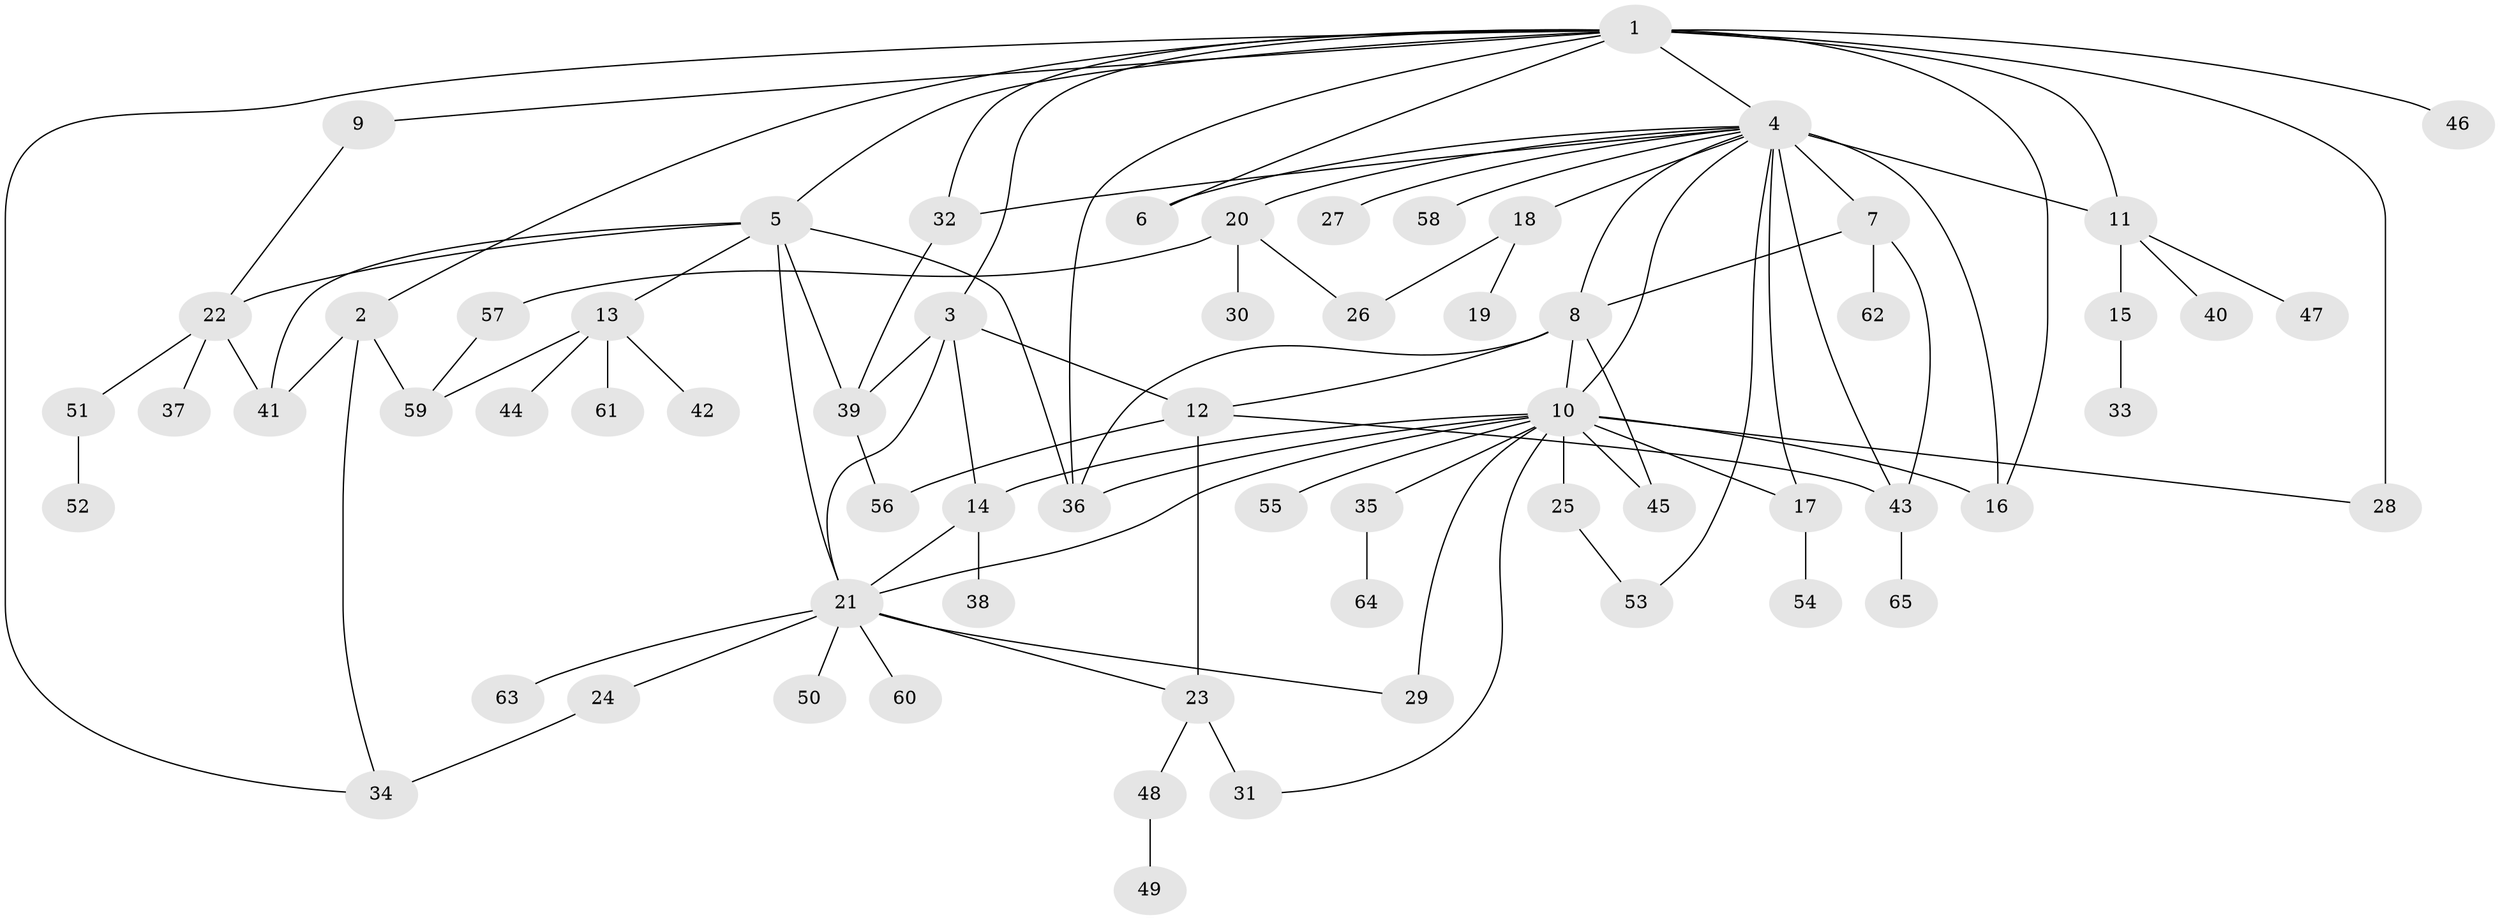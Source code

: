 // original degree distribution, {19: 0.007751937984496124, 3: 0.10852713178294573, 4: 0.05426356589147287, 23: 0.007751937984496124, 8: 0.007751937984496124, 2: 0.18604651162790697, 6: 0.03875968992248062, 7: 0.015503875968992248, 18: 0.007751937984496124, 1: 0.5193798449612403, 5: 0.03875968992248062, 12: 0.007751937984496124}
// Generated by graph-tools (version 1.1) at 2025/35/03/09/25 02:35:41]
// undirected, 65 vertices, 99 edges
graph export_dot {
graph [start="1"]
  node [color=gray90,style=filled];
  1;
  2;
  3;
  4;
  5;
  6;
  7;
  8;
  9;
  10;
  11;
  12;
  13;
  14;
  15;
  16;
  17;
  18;
  19;
  20;
  21;
  22;
  23;
  24;
  25;
  26;
  27;
  28;
  29;
  30;
  31;
  32;
  33;
  34;
  35;
  36;
  37;
  38;
  39;
  40;
  41;
  42;
  43;
  44;
  45;
  46;
  47;
  48;
  49;
  50;
  51;
  52;
  53;
  54;
  55;
  56;
  57;
  58;
  59;
  60;
  61;
  62;
  63;
  64;
  65;
  1 -- 2 [weight=1.0];
  1 -- 3 [weight=1.0];
  1 -- 4 [weight=1.0];
  1 -- 5 [weight=1.0];
  1 -- 6 [weight=1.0];
  1 -- 9 [weight=1.0];
  1 -- 11 [weight=1.0];
  1 -- 16 [weight=1.0];
  1 -- 28 [weight=4.0];
  1 -- 32 [weight=1.0];
  1 -- 34 [weight=1.0];
  1 -- 36 [weight=1.0];
  1 -- 46 [weight=1.0];
  2 -- 34 [weight=1.0];
  2 -- 41 [weight=2.0];
  2 -- 59 [weight=1.0];
  3 -- 12 [weight=1.0];
  3 -- 14 [weight=1.0];
  3 -- 21 [weight=1.0];
  3 -- 39 [weight=2.0];
  4 -- 6 [weight=1.0];
  4 -- 7 [weight=1.0];
  4 -- 8 [weight=1.0];
  4 -- 10 [weight=1.0];
  4 -- 11 [weight=1.0];
  4 -- 16 [weight=8.0];
  4 -- 17 [weight=1.0];
  4 -- 18 [weight=1.0];
  4 -- 20 [weight=1.0];
  4 -- 27 [weight=1.0];
  4 -- 32 [weight=1.0];
  4 -- 43 [weight=1.0];
  4 -- 53 [weight=1.0];
  4 -- 58 [weight=1.0];
  5 -- 13 [weight=1.0];
  5 -- 21 [weight=1.0];
  5 -- 22 [weight=1.0];
  5 -- 36 [weight=1.0];
  5 -- 39 [weight=1.0];
  5 -- 41 [weight=1.0];
  7 -- 8 [weight=1.0];
  7 -- 43 [weight=1.0];
  7 -- 62 [weight=2.0];
  8 -- 10 [weight=1.0];
  8 -- 12 [weight=1.0];
  8 -- 36 [weight=1.0];
  8 -- 45 [weight=1.0];
  9 -- 22 [weight=1.0];
  10 -- 14 [weight=1.0];
  10 -- 16 [weight=1.0];
  10 -- 17 [weight=1.0];
  10 -- 21 [weight=1.0];
  10 -- 25 [weight=3.0];
  10 -- 28 [weight=1.0];
  10 -- 29 [weight=2.0];
  10 -- 31 [weight=1.0];
  10 -- 35 [weight=1.0];
  10 -- 36 [weight=1.0];
  10 -- 45 [weight=1.0];
  10 -- 55 [weight=1.0];
  11 -- 15 [weight=1.0];
  11 -- 40 [weight=1.0];
  11 -- 47 [weight=1.0];
  12 -- 23 [weight=1.0];
  12 -- 43 [weight=1.0];
  12 -- 56 [weight=1.0];
  13 -- 42 [weight=1.0];
  13 -- 44 [weight=1.0];
  13 -- 59 [weight=1.0];
  13 -- 61 [weight=1.0];
  14 -- 21 [weight=1.0];
  14 -- 38 [weight=1.0];
  15 -- 33 [weight=1.0];
  17 -- 54 [weight=1.0];
  18 -- 19 [weight=1.0];
  18 -- 26 [weight=1.0];
  20 -- 26 [weight=1.0];
  20 -- 30 [weight=1.0];
  20 -- 57 [weight=1.0];
  21 -- 23 [weight=1.0];
  21 -- 24 [weight=1.0];
  21 -- 29 [weight=1.0];
  21 -- 50 [weight=1.0];
  21 -- 60 [weight=1.0];
  21 -- 63 [weight=1.0];
  22 -- 37 [weight=1.0];
  22 -- 41 [weight=1.0];
  22 -- 51 [weight=1.0];
  23 -- 31 [weight=2.0];
  23 -- 48 [weight=1.0];
  24 -- 34 [weight=2.0];
  25 -- 53 [weight=1.0];
  32 -- 39 [weight=1.0];
  35 -- 64 [weight=1.0];
  39 -- 56 [weight=1.0];
  43 -- 65 [weight=1.0];
  48 -- 49 [weight=1.0];
  51 -- 52 [weight=1.0];
  57 -- 59 [weight=1.0];
}
